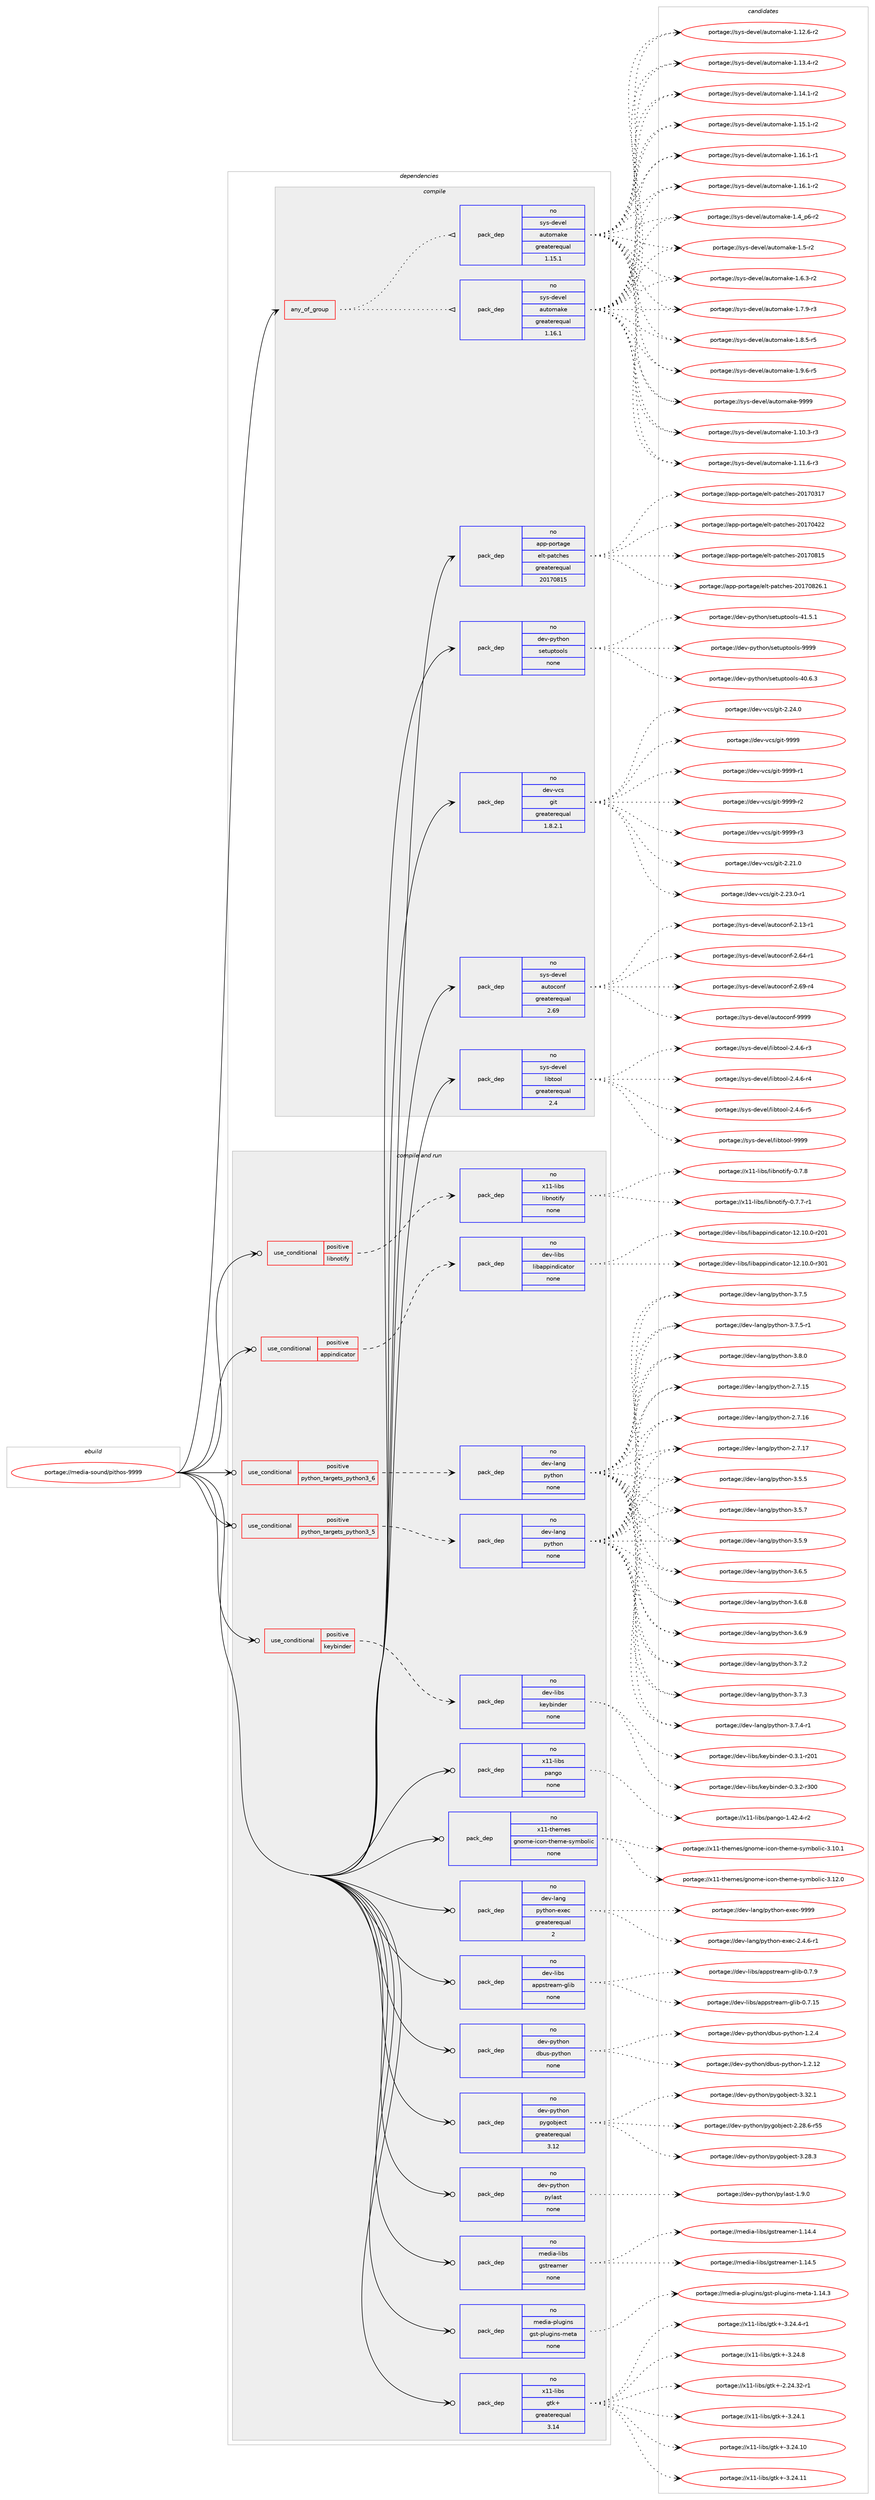 digraph prolog {

# *************
# Graph options
# *************

newrank=true;
concentrate=true;
compound=true;
graph [rankdir=LR,fontname=Helvetica,fontsize=10,ranksep=1.5];#, ranksep=2.5, nodesep=0.2];
edge  [arrowhead=vee];
node  [fontname=Helvetica,fontsize=10];

# **********
# The ebuild
# **********

subgraph cluster_leftcol {
color=gray;
rank=same;
label=<<i>ebuild</i>>;
id [label="portage://media-sound/pithos-9999", color=red, width=4, href="../media-sound/pithos-9999.svg"];
}

# ****************
# The dependencies
# ****************

subgraph cluster_midcol {
color=gray;
label=<<i>dependencies</i>>;
subgraph cluster_compile {
fillcolor="#eeeeee";
style=filled;
label=<<i>compile</i>>;
subgraph any5358 {
dependency334745 [label=<<TABLE BORDER="0" CELLBORDER="1" CELLSPACING="0" CELLPADDING="4"><TR><TD CELLPADDING="10">any_of_group</TD></TR></TABLE>>, shape=none, color=red];subgraph pack246089 {
dependency334746 [label=<<TABLE BORDER="0" CELLBORDER="1" CELLSPACING="0" CELLPADDING="4" WIDTH="220"><TR><TD ROWSPAN="6" CELLPADDING="30">pack_dep</TD></TR><TR><TD WIDTH="110">no</TD></TR><TR><TD>sys-devel</TD></TR><TR><TD>automake</TD></TR><TR><TD>greaterequal</TD></TR><TR><TD>1.16.1</TD></TR></TABLE>>, shape=none, color=blue];
}
dependency334745:e -> dependency334746:w [weight=20,style="dotted",arrowhead="oinv"];
subgraph pack246090 {
dependency334747 [label=<<TABLE BORDER="0" CELLBORDER="1" CELLSPACING="0" CELLPADDING="4" WIDTH="220"><TR><TD ROWSPAN="6" CELLPADDING="30">pack_dep</TD></TR><TR><TD WIDTH="110">no</TD></TR><TR><TD>sys-devel</TD></TR><TR><TD>automake</TD></TR><TR><TD>greaterequal</TD></TR><TR><TD>1.15.1</TD></TR></TABLE>>, shape=none, color=blue];
}
dependency334745:e -> dependency334747:w [weight=20,style="dotted",arrowhead="oinv"];
}
id:e -> dependency334745:w [weight=20,style="solid",arrowhead="vee"];
subgraph pack246091 {
dependency334748 [label=<<TABLE BORDER="0" CELLBORDER="1" CELLSPACING="0" CELLPADDING="4" WIDTH="220"><TR><TD ROWSPAN="6" CELLPADDING="30">pack_dep</TD></TR><TR><TD WIDTH="110">no</TD></TR><TR><TD>app-portage</TD></TR><TR><TD>elt-patches</TD></TR><TR><TD>greaterequal</TD></TR><TR><TD>20170815</TD></TR></TABLE>>, shape=none, color=blue];
}
id:e -> dependency334748:w [weight=20,style="solid",arrowhead="vee"];
subgraph pack246092 {
dependency334749 [label=<<TABLE BORDER="0" CELLBORDER="1" CELLSPACING="0" CELLPADDING="4" WIDTH="220"><TR><TD ROWSPAN="6" CELLPADDING="30">pack_dep</TD></TR><TR><TD WIDTH="110">no</TD></TR><TR><TD>dev-python</TD></TR><TR><TD>setuptools</TD></TR><TR><TD>none</TD></TR><TR><TD></TD></TR></TABLE>>, shape=none, color=blue];
}
id:e -> dependency334749:w [weight=20,style="solid",arrowhead="vee"];
subgraph pack246093 {
dependency334750 [label=<<TABLE BORDER="0" CELLBORDER="1" CELLSPACING="0" CELLPADDING="4" WIDTH="220"><TR><TD ROWSPAN="6" CELLPADDING="30">pack_dep</TD></TR><TR><TD WIDTH="110">no</TD></TR><TR><TD>dev-vcs</TD></TR><TR><TD>git</TD></TR><TR><TD>greaterequal</TD></TR><TR><TD>1.8.2.1</TD></TR></TABLE>>, shape=none, color=blue];
}
id:e -> dependency334750:w [weight=20,style="solid",arrowhead="vee"];
subgraph pack246094 {
dependency334751 [label=<<TABLE BORDER="0" CELLBORDER="1" CELLSPACING="0" CELLPADDING="4" WIDTH="220"><TR><TD ROWSPAN="6" CELLPADDING="30">pack_dep</TD></TR><TR><TD WIDTH="110">no</TD></TR><TR><TD>sys-devel</TD></TR><TR><TD>autoconf</TD></TR><TR><TD>greaterequal</TD></TR><TR><TD>2.69</TD></TR></TABLE>>, shape=none, color=blue];
}
id:e -> dependency334751:w [weight=20,style="solid",arrowhead="vee"];
subgraph pack246095 {
dependency334752 [label=<<TABLE BORDER="0" CELLBORDER="1" CELLSPACING="0" CELLPADDING="4" WIDTH="220"><TR><TD ROWSPAN="6" CELLPADDING="30">pack_dep</TD></TR><TR><TD WIDTH="110">no</TD></TR><TR><TD>sys-devel</TD></TR><TR><TD>libtool</TD></TR><TR><TD>greaterequal</TD></TR><TR><TD>2.4</TD></TR></TABLE>>, shape=none, color=blue];
}
id:e -> dependency334752:w [weight=20,style="solid",arrowhead="vee"];
}
subgraph cluster_compileandrun {
fillcolor="#eeeeee";
style=filled;
label=<<i>compile and run</i>>;
subgraph cond83153 {
dependency334753 [label=<<TABLE BORDER="0" CELLBORDER="1" CELLSPACING="0" CELLPADDING="4"><TR><TD ROWSPAN="3" CELLPADDING="10">use_conditional</TD></TR><TR><TD>positive</TD></TR><TR><TD>appindicator</TD></TR></TABLE>>, shape=none, color=red];
subgraph pack246096 {
dependency334754 [label=<<TABLE BORDER="0" CELLBORDER="1" CELLSPACING="0" CELLPADDING="4" WIDTH="220"><TR><TD ROWSPAN="6" CELLPADDING="30">pack_dep</TD></TR><TR><TD WIDTH="110">no</TD></TR><TR><TD>dev-libs</TD></TR><TR><TD>libappindicator</TD></TR><TR><TD>none</TD></TR><TR><TD></TD></TR></TABLE>>, shape=none, color=blue];
}
dependency334753:e -> dependency334754:w [weight=20,style="dashed",arrowhead="vee"];
}
id:e -> dependency334753:w [weight=20,style="solid",arrowhead="odotvee"];
subgraph cond83154 {
dependency334755 [label=<<TABLE BORDER="0" CELLBORDER="1" CELLSPACING="0" CELLPADDING="4"><TR><TD ROWSPAN="3" CELLPADDING="10">use_conditional</TD></TR><TR><TD>positive</TD></TR><TR><TD>keybinder</TD></TR></TABLE>>, shape=none, color=red];
subgraph pack246097 {
dependency334756 [label=<<TABLE BORDER="0" CELLBORDER="1" CELLSPACING="0" CELLPADDING="4" WIDTH="220"><TR><TD ROWSPAN="6" CELLPADDING="30">pack_dep</TD></TR><TR><TD WIDTH="110">no</TD></TR><TR><TD>dev-libs</TD></TR><TR><TD>keybinder</TD></TR><TR><TD>none</TD></TR><TR><TD></TD></TR></TABLE>>, shape=none, color=blue];
}
dependency334755:e -> dependency334756:w [weight=20,style="dashed",arrowhead="vee"];
}
id:e -> dependency334755:w [weight=20,style="solid",arrowhead="odotvee"];
subgraph cond83155 {
dependency334757 [label=<<TABLE BORDER="0" CELLBORDER="1" CELLSPACING="0" CELLPADDING="4"><TR><TD ROWSPAN="3" CELLPADDING="10">use_conditional</TD></TR><TR><TD>positive</TD></TR><TR><TD>libnotify</TD></TR></TABLE>>, shape=none, color=red];
subgraph pack246098 {
dependency334758 [label=<<TABLE BORDER="0" CELLBORDER="1" CELLSPACING="0" CELLPADDING="4" WIDTH="220"><TR><TD ROWSPAN="6" CELLPADDING="30">pack_dep</TD></TR><TR><TD WIDTH="110">no</TD></TR><TR><TD>x11-libs</TD></TR><TR><TD>libnotify</TD></TR><TR><TD>none</TD></TR><TR><TD></TD></TR></TABLE>>, shape=none, color=blue];
}
dependency334757:e -> dependency334758:w [weight=20,style="dashed",arrowhead="vee"];
}
id:e -> dependency334757:w [weight=20,style="solid",arrowhead="odotvee"];
subgraph cond83156 {
dependency334759 [label=<<TABLE BORDER="0" CELLBORDER="1" CELLSPACING="0" CELLPADDING="4"><TR><TD ROWSPAN="3" CELLPADDING="10">use_conditional</TD></TR><TR><TD>positive</TD></TR><TR><TD>python_targets_python3_5</TD></TR></TABLE>>, shape=none, color=red];
subgraph pack246099 {
dependency334760 [label=<<TABLE BORDER="0" CELLBORDER="1" CELLSPACING="0" CELLPADDING="4" WIDTH="220"><TR><TD ROWSPAN="6" CELLPADDING="30">pack_dep</TD></TR><TR><TD WIDTH="110">no</TD></TR><TR><TD>dev-lang</TD></TR><TR><TD>python</TD></TR><TR><TD>none</TD></TR><TR><TD></TD></TR></TABLE>>, shape=none, color=blue];
}
dependency334759:e -> dependency334760:w [weight=20,style="dashed",arrowhead="vee"];
}
id:e -> dependency334759:w [weight=20,style="solid",arrowhead="odotvee"];
subgraph cond83157 {
dependency334761 [label=<<TABLE BORDER="0" CELLBORDER="1" CELLSPACING="0" CELLPADDING="4"><TR><TD ROWSPAN="3" CELLPADDING="10">use_conditional</TD></TR><TR><TD>positive</TD></TR><TR><TD>python_targets_python3_6</TD></TR></TABLE>>, shape=none, color=red];
subgraph pack246100 {
dependency334762 [label=<<TABLE BORDER="0" CELLBORDER="1" CELLSPACING="0" CELLPADDING="4" WIDTH="220"><TR><TD ROWSPAN="6" CELLPADDING="30">pack_dep</TD></TR><TR><TD WIDTH="110">no</TD></TR><TR><TD>dev-lang</TD></TR><TR><TD>python</TD></TR><TR><TD>none</TD></TR><TR><TD></TD></TR></TABLE>>, shape=none, color=blue];
}
dependency334761:e -> dependency334762:w [weight=20,style="dashed",arrowhead="vee"];
}
id:e -> dependency334761:w [weight=20,style="solid",arrowhead="odotvee"];
subgraph pack246101 {
dependency334763 [label=<<TABLE BORDER="0" CELLBORDER="1" CELLSPACING="0" CELLPADDING="4" WIDTH="220"><TR><TD ROWSPAN="6" CELLPADDING="30">pack_dep</TD></TR><TR><TD WIDTH="110">no</TD></TR><TR><TD>dev-lang</TD></TR><TR><TD>python-exec</TD></TR><TR><TD>greaterequal</TD></TR><TR><TD>2</TD></TR></TABLE>>, shape=none, color=blue];
}
id:e -> dependency334763:w [weight=20,style="solid",arrowhead="odotvee"];
subgraph pack246102 {
dependency334764 [label=<<TABLE BORDER="0" CELLBORDER="1" CELLSPACING="0" CELLPADDING="4" WIDTH="220"><TR><TD ROWSPAN="6" CELLPADDING="30">pack_dep</TD></TR><TR><TD WIDTH="110">no</TD></TR><TR><TD>dev-libs</TD></TR><TR><TD>appstream-glib</TD></TR><TR><TD>none</TD></TR><TR><TD></TD></TR></TABLE>>, shape=none, color=blue];
}
id:e -> dependency334764:w [weight=20,style="solid",arrowhead="odotvee"];
subgraph pack246103 {
dependency334765 [label=<<TABLE BORDER="0" CELLBORDER="1" CELLSPACING="0" CELLPADDING="4" WIDTH="220"><TR><TD ROWSPAN="6" CELLPADDING="30">pack_dep</TD></TR><TR><TD WIDTH="110">no</TD></TR><TR><TD>dev-python</TD></TR><TR><TD>dbus-python</TD></TR><TR><TD>none</TD></TR><TR><TD></TD></TR></TABLE>>, shape=none, color=blue];
}
id:e -> dependency334765:w [weight=20,style="solid",arrowhead="odotvee"];
subgraph pack246104 {
dependency334766 [label=<<TABLE BORDER="0" CELLBORDER="1" CELLSPACING="0" CELLPADDING="4" WIDTH="220"><TR><TD ROWSPAN="6" CELLPADDING="30">pack_dep</TD></TR><TR><TD WIDTH="110">no</TD></TR><TR><TD>dev-python</TD></TR><TR><TD>pygobject</TD></TR><TR><TD>greaterequal</TD></TR><TR><TD>3.12</TD></TR></TABLE>>, shape=none, color=blue];
}
id:e -> dependency334766:w [weight=20,style="solid",arrowhead="odotvee"];
subgraph pack246105 {
dependency334767 [label=<<TABLE BORDER="0" CELLBORDER="1" CELLSPACING="0" CELLPADDING="4" WIDTH="220"><TR><TD ROWSPAN="6" CELLPADDING="30">pack_dep</TD></TR><TR><TD WIDTH="110">no</TD></TR><TR><TD>dev-python</TD></TR><TR><TD>pylast</TD></TR><TR><TD>none</TD></TR><TR><TD></TD></TR></TABLE>>, shape=none, color=blue];
}
id:e -> dependency334767:w [weight=20,style="solid",arrowhead="odotvee"];
subgraph pack246106 {
dependency334768 [label=<<TABLE BORDER="0" CELLBORDER="1" CELLSPACING="0" CELLPADDING="4" WIDTH="220"><TR><TD ROWSPAN="6" CELLPADDING="30">pack_dep</TD></TR><TR><TD WIDTH="110">no</TD></TR><TR><TD>media-libs</TD></TR><TR><TD>gstreamer</TD></TR><TR><TD>none</TD></TR><TR><TD></TD></TR></TABLE>>, shape=none, color=blue];
}
id:e -> dependency334768:w [weight=20,style="solid",arrowhead="odotvee"];
subgraph pack246107 {
dependency334769 [label=<<TABLE BORDER="0" CELLBORDER="1" CELLSPACING="0" CELLPADDING="4" WIDTH="220"><TR><TD ROWSPAN="6" CELLPADDING="30">pack_dep</TD></TR><TR><TD WIDTH="110">no</TD></TR><TR><TD>media-plugins</TD></TR><TR><TD>gst-plugins-meta</TD></TR><TR><TD>none</TD></TR><TR><TD></TD></TR></TABLE>>, shape=none, color=blue];
}
id:e -> dependency334769:w [weight=20,style="solid",arrowhead="odotvee"];
subgraph pack246108 {
dependency334770 [label=<<TABLE BORDER="0" CELLBORDER="1" CELLSPACING="0" CELLPADDING="4" WIDTH="220"><TR><TD ROWSPAN="6" CELLPADDING="30">pack_dep</TD></TR><TR><TD WIDTH="110">no</TD></TR><TR><TD>x11-libs</TD></TR><TR><TD>gtk+</TD></TR><TR><TD>greaterequal</TD></TR><TR><TD>3.14</TD></TR></TABLE>>, shape=none, color=blue];
}
id:e -> dependency334770:w [weight=20,style="solid",arrowhead="odotvee"];
subgraph pack246109 {
dependency334771 [label=<<TABLE BORDER="0" CELLBORDER="1" CELLSPACING="0" CELLPADDING="4" WIDTH="220"><TR><TD ROWSPAN="6" CELLPADDING="30">pack_dep</TD></TR><TR><TD WIDTH="110">no</TD></TR><TR><TD>x11-libs</TD></TR><TR><TD>pango</TD></TR><TR><TD>none</TD></TR><TR><TD></TD></TR></TABLE>>, shape=none, color=blue];
}
id:e -> dependency334771:w [weight=20,style="solid",arrowhead="odotvee"];
subgraph pack246110 {
dependency334772 [label=<<TABLE BORDER="0" CELLBORDER="1" CELLSPACING="0" CELLPADDING="4" WIDTH="220"><TR><TD ROWSPAN="6" CELLPADDING="30">pack_dep</TD></TR><TR><TD WIDTH="110">no</TD></TR><TR><TD>x11-themes</TD></TR><TR><TD>gnome-icon-theme-symbolic</TD></TR><TR><TD>none</TD></TR><TR><TD></TD></TR></TABLE>>, shape=none, color=blue];
}
id:e -> dependency334772:w [weight=20,style="solid",arrowhead="odotvee"];
}
subgraph cluster_run {
fillcolor="#eeeeee";
style=filled;
label=<<i>run</i>>;
}
}

# **************
# The candidates
# **************

subgraph cluster_choices {
rank=same;
color=gray;
label=<<i>candidates</i>>;

subgraph choice246089 {
color=black;
nodesep=1;
choiceportage11512111545100101118101108479711711611110997107101454946494846514511451 [label="portage://sys-devel/automake-1.10.3-r3", color=red, width=4,href="../sys-devel/automake-1.10.3-r3.svg"];
choiceportage11512111545100101118101108479711711611110997107101454946494946544511451 [label="portage://sys-devel/automake-1.11.6-r3", color=red, width=4,href="../sys-devel/automake-1.11.6-r3.svg"];
choiceportage11512111545100101118101108479711711611110997107101454946495046544511450 [label="portage://sys-devel/automake-1.12.6-r2", color=red, width=4,href="../sys-devel/automake-1.12.6-r2.svg"];
choiceportage11512111545100101118101108479711711611110997107101454946495146524511450 [label="portage://sys-devel/automake-1.13.4-r2", color=red, width=4,href="../sys-devel/automake-1.13.4-r2.svg"];
choiceportage11512111545100101118101108479711711611110997107101454946495246494511450 [label="portage://sys-devel/automake-1.14.1-r2", color=red, width=4,href="../sys-devel/automake-1.14.1-r2.svg"];
choiceportage11512111545100101118101108479711711611110997107101454946495346494511450 [label="portage://sys-devel/automake-1.15.1-r2", color=red, width=4,href="../sys-devel/automake-1.15.1-r2.svg"];
choiceportage11512111545100101118101108479711711611110997107101454946495446494511449 [label="portage://sys-devel/automake-1.16.1-r1", color=red, width=4,href="../sys-devel/automake-1.16.1-r1.svg"];
choiceportage11512111545100101118101108479711711611110997107101454946495446494511450 [label="portage://sys-devel/automake-1.16.1-r2", color=red, width=4,href="../sys-devel/automake-1.16.1-r2.svg"];
choiceportage115121115451001011181011084797117116111109971071014549465295112544511450 [label="portage://sys-devel/automake-1.4_p6-r2", color=red, width=4,href="../sys-devel/automake-1.4_p6-r2.svg"];
choiceportage11512111545100101118101108479711711611110997107101454946534511450 [label="portage://sys-devel/automake-1.5-r2", color=red, width=4,href="../sys-devel/automake-1.5-r2.svg"];
choiceportage115121115451001011181011084797117116111109971071014549465446514511450 [label="portage://sys-devel/automake-1.6.3-r2", color=red, width=4,href="../sys-devel/automake-1.6.3-r2.svg"];
choiceportage115121115451001011181011084797117116111109971071014549465546574511451 [label="portage://sys-devel/automake-1.7.9-r3", color=red, width=4,href="../sys-devel/automake-1.7.9-r3.svg"];
choiceportage115121115451001011181011084797117116111109971071014549465646534511453 [label="portage://sys-devel/automake-1.8.5-r5", color=red, width=4,href="../sys-devel/automake-1.8.5-r5.svg"];
choiceportage115121115451001011181011084797117116111109971071014549465746544511453 [label="portage://sys-devel/automake-1.9.6-r5", color=red, width=4,href="../sys-devel/automake-1.9.6-r5.svg"];
choiceportage115121115451001011181011084797117116111109971071014557575757 [label="portage://sys-devel/automake-9999", color=red, width=4,href="../sys-devel/automake-9999.svg"];
dependency334746:e -> choiceportage11512111545100101118101108479711711611110997107101454946494846514511451:w [style=dotted,weight="100"];
dependency334746:e -> choiceportage11512111545100101118101108479711711611110997107101454946494946544511451:w [style=dotted,weight="100"];
dependency334746:e -> choiceportage11512111545100101118101108479711711611110997107101454946495046544511450:w [style=dotted,weight="100"];
dependency334746:e -> choiceportage11512111545100101118101108479711711611110997107101454946495146524511450:w [style=dotted,weight="100"];
dependency334746:e -> choiceportage11512111545100101118101108479711711611110997107101454946495246494511450:w [style=dotted,weight="100"];
dependency334746:e -> choiceportage11512111545100101118101108479711711611110997107101454946495346494511450:w [style=dotted,weight="100"];
dependency334746:e -> choiceportage11512111545100101118101108479711711611110997107101454946495446494511449:w [style=dotted,weight="100"];
dependency334746:e -> choiceportage11512111545100101118101108479711711611110997107101454946495446494511450:w [style=dotted,weight="100"];
dependency334746:e -> choiceportage115121115451001011181011084797117116111109971071014549465295112544511450:w [style=dotted,weight="100"];
dependency334746:e -> choiceportage11512111545100101118101108479711711611110997107101454946534511450:w [style=dotted,weight="100"];
dependency334746:e -> choiceportage115121115451001011181011084797117116111109971071014549465446514511450:w [style=dotted,weight="100"];
dependency334746:e -> choiceportage115121115451001011181011084797117116111109971071014549465546574511451:w [style=dotted,weight="100"];
dependency334746:e -> choiceportage115121115451001011181011084797117116111109971071014549465646534511453:w [style=dotted,weight="100"];
dependency334746:e -> choiceportage115121115451001011181011084797117116111109971071014549465746544511453:w [style=dotted,weight="100"];
dependency334746:e -> choiceportage115121115451001011181011084797117116111109971071014557575757:w [style=dotted,weight="100"];
}
subgraph choice246090 {
color=black;
nodesep=1;
choiceportage11512111545100101118101108479711711611110997107101454946494846514511451 [label="portage://sys-devel/automake-1.10.3-r3", color=red, width=4,href="../sys-devel/automake-1.10.3-r3.svg"];
choiceportage11512111545100101118101108479711711611110997107101454946494946544511451 [label="portage://sys-devel/automake-1.11.6-r3", color=red, width=4,href="../sys-devel/automake-1.11.6-r3.svg"];
choiceportage11512111545100101118101108479711711611110997107101454946495046544511450 [label="portage://sys-devel/automake-1.12.6-r2", color=red, width=4,href="../sys-devel/automake-1.12.6-r2.svg"];
choiceportage11512111545100101118101108479711711611110997107101454946495146524511450 [label="portage://sys-devel/automake-1.13.4-r2", color=red, width=4,href="../sys-devel/automake-1.13.4-r2.svg"];
choiceportage11512111545100101118101108479711711611110997107101454946495246494511450 [label="portage://sys-devel/automake-1.14.1-r2", color=red, width=4,href="../sys-devel/automake-1.14.1-r2.svg"];
choiceportage11512111545100101118101108479711711611110997107101454946495346494511450 [label="portage://sys-devel/automake-1.15.1-r2", color=red, width=4,href="../sys-devel/automake-1.15.1-r2.svg"];
choiceportage11512111545100101118101108479711711611110997107101454946495446494511449 [label="portage://sys-devel/automake-1.16.1-r1", color=red, width=4,href="../sys-devel/automake-1.16.1-r1.svg"];
choiceportage11512111545100101118101108479711711611110997107101454946495446494511450 [label="portage://sys-devel/automake-1.16.1-r2", color=red, width=4,href="../sys-devel/automake-1.16.1-r2.svg"];
choiceportage115121115451001011181011084797117116111109971071014549465295112544511450 [label="portage://sys-devel/automake-1.4_p6-r2", color=red, width=4,href="../sys-devel/automake-1.4_p6-r2.svg"];
choiceportage11512111545100101118101108479711711611110997107101454946534511450 [label="portage://sys-devel/automake-1.5-r2", color=red, width=4,href="../sys-devel/automake-1.5-r2.svg"];
choiceportage115121115451001011181011084797117116111109971071014549465446514511450 [label="portage://sys-devel/automake-1.6.3-r2", color=red, width=4,href="../sys-devel/automake-1.6.3-r2.svg"];
choiceportage115121115451001011181011084797117116111109971071014549465546574511451 [label="portage://sys-devel/automake-1.7.9-r3", color=red, width=4,href="../sys-devel/automake-1.7.9-r3.svg"];
choiceportage115121115451001011181011084797117116111109971071014549465646534511453 [label="portage://sys-devel/automake-1.8.5-r5", color=red, width=4,href="../sys-devel/automake-1.8.5-r5.svg"];
choiceportage115121115451001011181011084797117116111109971071014549465746544511453 [label="portage://sys-devel/automake-1.9.6-r5", color=red, width=4,href="../sys-devel/automake-1.9.6-r5.svg"];
choiceportage115121115451001011181011084797117116111109971071014557575757 [label="portage://sys-devel/automake-9999", color=red, width=4,href="../sys-devel/automake-9999.svg"];
dependency334747:e -> choiceportage11512111545100101118101108479711711611110997107101454946494846514511451:w [style=dotted,weight="100"];
dependency334747:e -> choiceportage11512111545100101118101108479711711611110997107101454946494946544511451:w [style=dotted,weight="100"];
dependency334747:e -> choiceportage11512111545100101118101108479711711611110997107101454946495046544511450:w [style=dotted,weight="100"];
dependency334747:e -> choiceportage11512111545100101118101108479711711611110997107101454946495146524511450:w [style=dotted,weight="100"];
dependency334747:e -> choiceportage11512111545100101118101108479711711611110997107101454946495246494511450:w [style=dotted,weight="100"];
dependency334747:e -> choiceportage11512111545100101118101108479711711611110997107101454946495346494511450:w [style=dotted,weight="100"];
dependency334747:e -> choiceportage11512111545100101118101108479711711611110997107101454946495446494511449:w [style=dotted,weight="100"];
dependency334747:e -> choiceportage11512111545100101118101108479711711611110997107101454946495446494511450:w [style=dotted,weight="100"];
dependency334747:e -> choiceportage115121115451001011181011084797117116111109971071014549465295112544511450:w [style=dotted,weight="100"];
dependency334747:e -> choiceportage11512111545100101118101108479711711611110997107101454946534511450:w [style=dotted,weight="100"];
dependency334747:e -> choiceportage115121115451001011181011084797117116111109971071014549465446514511450:w [style=dotted,weight="100"];
dependency334747:e -> choiceportage115121115451001011181011084797117116111109971071014549465546574511451:w [style=dotted,weight="100"];
dependency334747:e -> choiceportage115121115451001011181011084797117116111109971071014549465646534511453:w [style=dotted,weight="100"];
dependency334747:e -> choiceportage115121115451001011181011084797117116111109971071014549465746544511453:w [style=dotted,weight="100"];
dependency334747:e -> choiceportage115121115451001011181011084797117116111109971071014557575757:w [style=dotted,weight="100"];
}
subgraph choice246091 {
color=black;
nodesep=1;
choiceportage97112112451121111141169710310147101108116451129711699104101115455048495548514955 [label="portage://app-portage/elt-patches-20170317", color=red, width=4,href="../app-portage/elt-patches-20170317.svg"];
choiceportage97112112451121111141169710310147101108116451129711699104101115455048495548525050 [label="portage://app-portage/elt-patches-20170422", color=red, width=4,href="../app-portage/elt-patches-20170422.svg"];
choiceportage97112112451121111141169710310147101108116451129711699104101115455048495548564953 [label="portage://app-portage/elt-patches-20170815", color=red, width=4,href="../app-portage/elt-patches-20170815.svg"];
choiceportage971121124511211111411697103101471011081164511297116991041011154550484955485650544649 [label="portage://app-portage/elt-patches-20170826.1", color=red, width=4,href="../app-portage/elt-patches-20170826.1.svg"];
dependency334748:e -> choiceportage97112112451121111141169710310147101108116451129711699104101115455048495548514955:w [style=dotted,weight="100"];
dependency334748:e -> choiceportage97112112451121111141169710310147101108116451129711699104101115455048495548525050:w [style=dotted,weight="100"];
dependency334748:e -> choiceportage97112112451121111141169710310147101108116451129711699104101115455048495548564953:w [style=dotted,weight="100"];
dependency334748:e -> choiceportage971121124511211111411697103101471011081164511297116991041011154550484955485650544649:w [style=dotted,weight="100"];
}
subgraph choice246092 {
color=black;
nodesep=1;
choiceportage100101118451121211161041111104711510111611711211611111110811545524846544651 [label="portage://dev-python/setuptools-40.6.3", color=red, width=4,href="../dev-python/setuptools-40.6.3.svg"];
choiceportage100101118451121211161041111104711510111611711211611111110811545524946534649 [label="portage://dev-python/setuptools-41.5.1", color=red, width=4,href="../dev-python/setuptools-41.5.1.svg"];
choiceportage10010111845112121116104111110471151011161171121161111111081154557575757 [label="portage://dev-python/setuptools-9999", color=red, width=4,href="../dev-python/setuptools-9999.svg"];
dependency334749:e -> choiceportage100101118451121211161041111104711510111611711211611111110811545524846544651:w [style=dotted,weight="100"];
dependency334749:e -> choiceportage100101118451121211161041111104711510111611711211611111110811545524946534649:w [style=dotted,weight="100"];
dependency334749:e -> choiceportage10010111845112121116104111110471151011161171121161111111081154557575757:w [style=dotted,weight="100"];
}
subgraph choice246093 {
color=black;
nodesep=1;
choiceportage10010111845118991154710310511645504650494648 [label="portage://dev-vcs/git-2.21.0", color=red, width=4,href="../dev-vcs/git-2.21.0.svg"];
choiceportage100101118451189911547103105116455046505146484511449 [label="portage://dev-vcs/git-2.23.0-r1", color=red, width=4,href="../dev-vcs/git-2.23.0-r1.svg"];
choiceportage10010111845118991154710310511645504650524648 [label="portage://dev-vcs/git-2.24.0", color=red, width=4,href="../dev-vcs/git-2.24.0.svg"];
choiceportage1001011184511899115471031051164557575757 [label="portage://dev-vcs/git-9999", color=red, width=4,href="../dev-vcs/git-9999.svg"];
choiceportage10010111845118991154710310511645575757574511449 [label="portage://dev-vcs/git-9999-r1", color=red, width=4,href="../dev-vcs/git-9999-r1.svg"];
choiceportage10010111845118991154710310511645575757574511450 [label="portage://dev-vcs/git-9999-r2", color=red, width=4,href="../dev-vcs/git-9999-r2.svg"];
choiceportage10010111845118991154710310511645575757574511451 [label="portage://dev-vcs/git-9999-r3", color=red, width=4,href="../dev-vcs/git-9999-r3.svg"];
dependency334750:e -> choiceportage10010111845118991154710310511645504650494648:w [style=dotted,weight="100"];
dependency334750:e -> choiceportage100101118451189911547103105116455046505146484511449:w [style=dotted,weight="100"];
dependency334750:e -> choiceportage10010111845118991154710310511645504650524648:w [style=dotted,weight="100"];
dependency334750:e -> choiceportage1001011184511899115471031051164557575757:w [style=dotted,weight="100"];
dependency334750:e -> choiceportage10010111845118991154710310511645575757574511449:w [style=dotted,weight="100"];
dependency334750:e -> choiceportage10010111845118991154710310511645575757574511450:w [style=dotted,weight="100"];
dependency334750:e -> choiceportage10010111845118991154710310511645575757574511451:w [style=dotted,weight="100"];
}
subgraph choice246094 {
color=black;
nodesep=1;
choiceportage1151211154510010111810110847971171161119911111010245504649514511449 [label="portage://sys-devel/autoconf-2.13-r1", color=red, width=4,href="../sys-devel/autoconf-2.13-r1.svg"];
choiceportage1151211154510010111810110847971171161119911111010245504654524511449 [label="portage://sys-devel/autoconf-2.64-r1", color=red, width=4,href="../sys-devel/autoconf-2.64-r1.svg"];
choiceportage1151211154510010111810110847971171161119911111010245504654574511452 [label="portage://sys-devel/autoconf-2.69-r4", color=red, width=4,href="../sys-devel/autoconf-2.69-r4.svg"];
choiceportage115121115451001011181011084797117116111991111101024557575757 [label="portage://sys-devel/autoconf-9999", color=red, width=4,href="../sys-devel/autoconf-9999.svg"];
dependency334751:e -> choiceportage1151211154510010111810110847971171161119911111010245504649514511449:w [style=dotted,weight="100"];
dependency334751:e -> choiceportage1151211154510010111810110847971171161119911111010245504654524511449:w [style=dotted,weight="100"];
dependency334751:e -> choiceportage1151211154510010111810110847971171161119911111010245504654574511452:w [style=dotted,weight="100"];
dependency334751:e -> choiceportage115121115451001011181011084797117116111991111101024557575757:w [style=dotted,weight="100"];
}
subgraph choice246095 {
color=black;
nodesep=1;
choiceportage1151211154510010111810110847108105981161111111084550465246544511451 [label="portage://sys-devel/libtool-2.4.6-r3", color=red, width=4,href="../sys-devel/libtool-2.4.6-r3.svg"];
choiceportage1151211154510010111810110847108105981161111111084550465246544511452 [label="portage://sys-devel/libtool-2.4.6-r4", color=red, width=4,href="../sys-devel/libtool-2.4.6-r4.svg"];
choiceportage1151211154510010111810110847108105981161111111084550465246544511453 [label="portage://sys-devel/libtool-2.4.6-r5", color=red, width=4,href="../sys-devel/libtool-2.4.6-r5.svg"];
choiceportage1151211154510010111810110847108105981161111111084557575757 [label="portage://sys-devel/libtool-9999", color=red, width=4,href="../sys-devel/libtool-9999.svg"];
dependency334752:e -> choiceportage1151211154510010111810110847108105981161111111084550465246544511451:w [style=dotted,weight="100"];
dependency334752:e -> choiceportage1151211154510010111810110847108105981161111111084550465246544511452:w [style=dotted,weight="100"];
dependency334752:e -> choiceportage1151211154510010111810110847108105981161111111084550465246544511453:w [style=dotted,weight="100"];
dependency334752:e -> choiceportage1151211154510010111810110847108105981161111111084557575757:w [style=dotted,weight="100"];
}
subgraph choice246096 {
color=black;
nodesep=1;
choiceportage10010111845108105981154710810598971121121051101001059997116111114454950464948464845114504849 [label="portage://dev-libs/libappindicator-12.10.0-r201", color=red, width=4,href="../dev-libs/libappindicator-12.10.0-r201.svg"];
choiceportage10010111845108105981154710810598971121121051101001059997116111114454950464948464845114514849 [label="portage://dev-libs/libappindicator-12.10.0-r301", color=red, width=4,href="../dev-libs/libappindicator-12.10.0-r301.svg"];
dependency334754:e -> choiceportage10010111845108105981154710810598971121121051101001059997116111114454950464948464845114504849:w [style=dotted,weight="100"];
dependency334754:e -> choiceportage10010111845108105981154710810598971121121051101001059997116111114454950464948464845114514849:w [style=dotted,weight="100"];
}
subgraph choice246097 {
color=black;
nodesep=1;
choiceportage1001011184510810598115471071011219810511010010111445484651464945114504849 [label="portage://dev-libs/keybinder-0.3.1-r201", color=red, width=4,href="../dev-libs/keybinder-0.3.1-r201.svg"];
choiceportage1001011184510810598115471071011219810511010010111445484651465045114514848 [label="portage://dev-libs/keybinder-0.3.2-r300", color=red, width=4,href="../dev-libs/keybinder-0.3.2-r300.svg"];
dependency334756:e -> choiceportage1001011184510810598115471071011219810511010010111445484651464945114504849:w [style=dotted,weight="100"];
dependency334756:e -> choiceportage1001011184510810598115471071011219810511010010111445484651465045114514848:w [style=dotted,weight="100"];
}
subgraph choice246098 {
color=black;
nodesep=1;
choiceportage1204949451081059811547108105981101111161051021214548465546554511449 [label="portage://x11-libs/libnotify-0.7.7-r1", color=red, width=4,href="../x11-libs/libnotify-0.7.7-r1.svg"];
choiceportage120494945108105981154710810598110111116105102121454846554656 [label="portage://x11-libs/libnotify-0.7.8", color=red, width=4,href="../x11-libs/libnotify-0.7.8.svg"];
dependency334758:e -> choiceportage1204949451081059811547108105981101111161051021214548465546554511449:w [style=dotted,weight="100"];
dependency334758:e -> choiceportage120494945108105981154710810598110111116105102121454846554656:w [style=dotted,weight="100"];
}
subgraph choice246099 {
color=black;
nodesep=1;
choiceportage10010111845108971101034711212111610411111045504655464953 [label="portage://dev-lang/python-2.7.15", color=red, width=4,href="../dev-lang/python-2.7.15.svg"];
choiceportage10010111845108971101034711212111610411111045504655464954 [label="portage://dev-lang/python-2.7.16", color=red, width=4,href="../dev-lang/python-2.7.16.svg"];
choiceportage10010111845108971101034711212111610411111045504655464955 [label="portage://dev-lang/python-2.7.17", color=red, width=4,href="../dev-lang/python-2.7.17.svg"];
choiceportage100101118451089711010347112121116104111110455146534653 [label="portage://dev-lang/python-3.5.5", color=red, width=4,href="../dev-lang/python-3.5.5.svg"];
choiceportage100101118451089711010347112121116104111110455146534655 [label="portage://dev-lang/python-3.5.7", color=red, width=4,href="../dev-lang/python-3.5.7.svg"];
choiceportage100101118451089711010347112121116104111110455146534657 [label="portage://dev-lang/python-3.5.9", color=red, width=4,href="../dev-lang/python-3.5.9.svg"];
choiceportage100101118451089711010347112121116104111110455146544653 [label="portage://dev-lang/python-3.6.5", color=red, width=4,href="../dev-lang/python-3.6.5.svg"];
choiceportage100101118451089711010347112121116104111110455146544656 [label="portage://dev-lang/python-3.6.8", color=red, width=4,href="../dev-lang/python-3.6.8.svg"];
choiceportage100101118451089711010347112121116104111110455146544657 [label="portage://dev-lang/python-3.6.9", color=red, width=4,href="../dev-lang/python-3.6.9.svg"];
choiceportage100101118451089711010347112121116104111110455146554650 [label="portage://dev-lang/python-3.7.2", color=red, width=4,href="../dev-lang/python-3.7.2.svg"];
choiceportage100101118451089711010347112121116104111110455146554651 [label="portage://dev-lang/python-3.7.3", color=red, width=4,href="../dev-lang/python-3.7.3.svg"];
choiceportage1001011184510897110103471121211161041111104551465546524511449 [label="portage://dev-lang/python-3.7.4-r1", color=red, width=4,href="../dev-lang/python-3.7.4-r1.svg"];
choiceportage100101118451089711010347112121116104111110455146554653 [label="portage://dev-lang/python-3.7.5", color=red, width=4,href="../dev-lang/python-3.7.5.svg"];
choiceportage1001011184510897110103471121211161041111104551465546534511449 [label="portage://dev-lang/python-3.7.5-r1", color=red, width=4,href="../dev-lang/python-3.7.5-r1.svg"];
choiceportage100101118451089711010347112121116104111110455146564648 [label="portage://dev-lang/python-3.8.0", color=red, width=4,href="../dev-lang/python-3.8.0.svg"];
dependency334760:e -> choiceportage10010111845108971101034711212111610411111045504655464953:w [style=dotted,weight="100"];
dependency334760:e -> choiceportage10010111845108971101034711212111610411111045504655464954:w [style=dotted,weight="100"];
dependency334760:e -> choiceportage10010111845108971101034711212111610411111045504655464955:w [style=dotted,weight="100"];
dependency334760:e -> choiceportage100101118451089711010347112121116104111110455146534653:w [style=dotted,weight="100"];
dependency334760:e -> choiceportage100101118451089711010347112121116104111110455146534655:w [style=dotted,weight="100"];
dependency334760:e -> choiceportage100101118451089711010347112121116104111110455146534657:w [style=dotted,weight="100"];
dependency334760:e -> choiceportage100101118451089711010347112121116104111110455146544653:w [style=dotted,weight="100"];
dependency334760:e -> choiceportage100101118451089711010347112121116104111110455146544656:w [style=dotted,weight="100"];
dependency334760:e -> choiceportage100101118451089711010347112121116104111110455146544657:w [style=dotted,weight="100"];
dependency334760:e -> choiceportage100101118451089711010347112121116104111110455146554650:w [style=dotted,weight="100"];
dependency334760:e -> choiceportage100101118451089711010347112121116104111110455146554651:w [style=dotted,weight="100"];
dependency334760:e -> choiceportage1001011184510897110103471121211161041111104551465546524511449:w [style=dotted,weight="100"];
dependency334760:e -> choiceportage100101118451089711010347112121116104111110455146554653:w [style=dotted,weight="100"];
dependency334760:e -> choiceportage1001011184510897110103471121211161041111104551465546534511449:w [style=dotted,weight="100"];
dependency334760:e -> choiceportage100101118451089711010347112121116104111110455146564648:w [style=dotted,weight="100"];
}
subgraph choice246100 {
color=black;
nodesep=1;
choiceportage10010111845108971101034711212111610411111045504655464953 [label="portage://dev-lang/python-2.7.15", color=red, width=4,href="../dev-lang/python-2.7.15.svg"];
choiceportage10010111845108971101034711212111610411111045504655464954 [label="portage://dev-lang/python-2.7.16", color=red, width=4,href="../dev-lang/python-2.7.16.svg"];
choiceportage10010111845108971101034711212111610411111045504655464955 [label="portage://dev-lang/python-2.7.17", color=red, width=4,href="../dev-lang/python-2.7.17.svg"];
choiceportage100101118451089711010347112121116104111110455146534653 [label="portage://dev-lang/python-3.5.5", color=red, width=4,href="../dev-lang/python-3.5.5.svg"];
choiceportage100101118451089711010347112121116104111110455146534655 [label="portage://dev-lang/python-3.5.7", color=red, width=4,href="../dev-lang/python-3.5.7.svg"];
choiceportage100101118451089711010347112121116104111110455146534657 [label="portage://dev-lang/python-3.5.9", color=red, width=4,href="../dev-lang/python-3.5.9.svg"];
choiceportage100101118451089711010347112121116104111110455146544653 [label="portage://dev-lang/python-3.6.5", color=red, width=4,href="../dev-lang/python-3.6.5.svg"];
choiceportage100101118451089711010347112121116104111110455146544656 [label="portage://dev-lang/python-3.6.8", color=red, width=4,href="../dev-lang/python-3.6.8.svg"];
choiceportage100101118451089711010347112121116104111110455146544657 [label="portage://dev-lang/python-3.6.9", color=red, width=4,href="../dev-lang/python-3.6.9.svg"];
choiceportage100101118451089711010347112121116104111110455146554650 [label="portage://dev-lang/python-3.7.2", color=red, width=4,href="../dev-lang/python-3.7.2.svg"];
choiceportage100101118451089711010347112121116104111110455146554651 [label="portage://dev-lang/python-3.7.3", color=red, width=4,href="../dev-lang/python-3.7.3.svg"];
choiceportage1001011184510897110103471121211161041111104551465546524511449 [label="portage://dev-lang/python-3.7.4-r1", color=red, width=4,href="../dev-lang/python-3.7.4-r1.svg"];
choiceportage100101118451089711010347112121116104111110455146554653 [label="portage://dev-lang/python-3.7.5", color=red, width=4,href="../dev-lang/python-3.7.5.svg"];
choiceportage1001011184510897110103471121211161041111104551465546534511449 [label="portage://dev-lang/python-3.7.5-r1", color=red, width=4,href="../dev-lang/python-3.7.5-r1.svg"];
choiceportage100101118451089711010347112121116104111110455146564648 [label="portage://dev-lang/python-3.8.0", color=red, width=4,href="../dev-lang/python-3.8.0.svg"];
dependency334762:e -> choiceportage10010111845108971101034711212111610411111045504655464953:w [style=dotted,weight="100"];
dependency334762:e -> choiceportage10010111845108971101034711212111610411111045504655464954:w [style=dotted,weight="100"];
dependency334762:e -> choiceportage10010111845108971101034711212111610411111045504655464955:w [style=dotted,weight="100"];
dependency334762:e -> choiceportage100101118451089711010347112121116104111110455146534653:w [style=dotted,weight="100"];
dependency334762:e -> choiceportage100101118451089711010347112121116104111110455146534655:w [style=dotted,weight="100"];
dependency334762:e -> choiceportage100101118451089711010347112121116104111110455146534657:w [style=dotted,weight="100"];
dependency334762:e -> choiceportage100101118451089711010347112121116104111110455146544653:w [style=dotted,weight="100"];
dependency334762:e -> choiceportage100101118451089711010347112121116104111110455146544656:w [style=dotted,weight="100"];
dependency334762:e -> choiceportage100101118451089711010347112121116104111110455146544657:w [style=dotted,weight="100"];
dependency334762:e -> choiceportage100101118451089711010347112121116104111110455146554650:w [style=dotted,weight="100"];
dependency334762:e -> choiceportage100101118451089711010347112121116104111110455146554651:w [style=dotted,weight="100"];
dependency334762:e -> choiceportage1001011184510897110103471121211161041111104551465546524511449:w [style=dotted,weight="100"];
dependency334762:e -> choiceportage100101118451089711010347112121116104111110455146554653:w [style=dotted,weight="100"];
dependency334762:e -> choiceportage1001011184510897110103471121211161041111104551465546534511449:w [style=dotted,weight="100"];
dependency334762:e -> choiceportage100101118451089711010347112121116104111110455146564648:w [style=dotted,weight="100"];
}
subgraph choice246101 {
color=black;
nodesep=1;
choiceportage10010111845108971101034711212111610411111045101120101994550465246544511449 [label="portage://dev-lang/python-exec-2.4.6-r1", color=red, width=4,href="../dev-lang/python-exec-2.4.6-r1.svg"];
choiceportage10010111845108971101034711212111610411111045101120101994557575757 [label="portage://dev-lang/python-exec-9999", color=red, width=4,href="../dev-lang/python-exec-9999.svg"];
dependency334763:e -> choiceportage10010111845108971101034711212111610411111045101120101994550465246544511449:w [style=dotted,weight="100"];
dependency334763:e -> choiceportage10010111845108971101034711212111610411111045101120101994557575757:w [style=dotted,weight="100"];
}
subgraph choice246102 {
color=black;
nodesep=1;
choiceportage1001011184510810598115479711211211511611410197109451031081059845484655464953 [label="portage://dev-libs/appstream-glib-0.7.15", color=red, width=4,href="../dev-libs/appstream-glib-0.7.15.svg"];
choiceportage10010111845108105981154797112112115116114101971094510310810598454846554657 [label="portage://dev-libs/appstream-glib-0.7.9", color=red, width=4,href="../dev-libs/appstream-glib-0.7.9.svg"];
dependency334764:e -> choiceportage1001011184510810598115479711211211511611410197109451031081059845484655464953:w [style=dotted,weight="100"];
dependency334764:e -> choiceportage10010111845108105981154797112112115116114101971094510310810598454846554657:w [style=dotted,weight="100"];
}
subgraph choice246103 {
color=black;
nodesep=1;
choiceportage1001011184511212111610411111047100981171154511212111610411111045494650464950 [label="portage://dev-python/dbus-python-1.2.12", color=red, width=4,href="../dev-python/dbus-python-1.2.12.svg"];
choiceportage10010111845112121116104111110471009811711545112121116104111110454946504652 [label="portage://dev-python/dbus-python-1.2.4", color=red, width=4,href="../dev-python/dbus-python-1.2.4.svg"];
dependency334765:e -> choiceportage1001011184511212111610411111047100981171154511212111610411111045494650464950:w [style=dotted,weight="100"];
dependency334765:e -> choiceportage10010111845112121116104111110471009811711545112121116104111110454946504652:w [style=dotted,weight="100"];
}
subgraph choice246104 {
color=black;
nodesep=1;
choiceportage1001011184511212111610411111047112121103111981061019911645504650564654451145353 [label="portage://dev-python/pygobject-2.28.6-r55", color=red, width=4,href="../dev-python/pygobject-2.28.6-r55.svg"];
choiceportage1001011184511212111610411111047112121103111981061019911645514650564651 [label="portage://dev-python/pygobject-3.28.3", color=red, width=4,href="../dev-python/pygobject-3.28.3.svg"];
choiceportage1001011184511212111610411111047112121103111981061019911645514651504649 [label="portage://dev-python/pygobject-3.32.1", color=red, width=4,href="../dev-python/pygobject-3.32.1.svg"];
dependency334766:e -> choiceportage1001011184511212111610411111047112121103111981061019911645504650564654451145353:w [style=dotted,weight="100"];
dependency334766:e -> choiceportage1001011184511212111610411111047112121103111981061019911645514650564651:w [style=dotted,weight="100"];
dependency334766:e -> choiceportage1001011184511212111610411111047112121103111981061019911645514651504649:w [style=dotted,weight="100"];
}
subgraph choice246105 {
color=black;
nodesep=1;
choiceportage100101118451121211161041111104711212110897115116454946574648 [label="portage://dev-python/pylast-1.9.0", color=red, width=4,href="../dev-python/pylast-1.9.0.svg"];
dependency334767:e -> choiceportage100101118451121211161041111104711212110897115116454946574648:w [style=dotted,weight="100"];
}
subgraph choice246106 {
color=black;
nodesep=1;
choiceportage109101100105974510810598115471031151161141019710910111445494649524652 [label="portage://media-libs/gstreamer-1.14.4", color=red, width=4,href="../media-libs/gstreamer-1.14.4.svg"];
choiceportage109101100105974510810598115471031151161141019710910111445494649524653 [label="portage://media-libs/gstreamer-1.14.5", color=red, width=4,href="../media-libs/gstreamer-1.14.5.svg"];
dependency334768:e -> choiceportage109101100105974510810598115471031151161141019710910111445494649524652:w [style=dotted,weight="100"];
dependency334768:e -> choiceportage109101100105974510810598115471031151161141019710910111445494649524653:w [style=dotted,weight="100"];
}
subgraph choice246107 {
color=black;
nodesep=1;
choiceportage10910110010597451121081171031051101154710311511645112108117103105110115451091011169745494649524651 [label="portage://media-plugins/gst-plugins-meta-1.14.3", color=red, width=4,href="../media-plugins/gst-plugins-meta-1.14.3.svg"];
dependency334769:e -> choiceportage10910110010597451121081171031051101154710311511645112108117103105110115451091011169745494649524651:w [style=dotted,weight="100"];
}
subgraph choice246108 {
color=black;
nodesep=1;
choiceportage12049494510810598115471031161074345504650524651504511449 [label="portage://x11-libs/gtk+-2.24.32-r1", color=red, width=4,href="../x11-libs/gtk+-2.24.32-r1.svg"];
choiceportage12049494510810598115471031161074345514650524649 [label="portage://x11-libs/gtk+-3.24.1", color=red, width=4,href="../x11-libs/gtk+-3.24.1.svg"];
choiceportage1204949451081059811547103116107434551465052464948 [label="portage://x11-libs/gtk+-3.24.10", color=red, width=4,href="../x11-libs/gtk+-3.24.10.svg"];
choiceportage1204949451081059811547103116107434551465052464949 [label="portage://x11-libs/gtk+-3.24.11", color=red, width=4,href="../x11-libs/gtk+-3.24.11.svg"];
choiceportage120494945108105981154710311610743455146505246524511449 [label="portage://x11-libs/gtk+-3.24.4-r1", color=red, width=4,href="../x11-libs/gtk+-3.24.4-r1.svg"];
choiceportage12049494510810598115471031161074345514650524656 [label="portage://x11-libs/gtk+-3.24.8", color=red, width=4,href="../x11-libs/gtk+-3.24.8.svg"];
dependency334770:e -> choiceportage12049494510810598115471031161074345504650524651504511449:w [style=dotted,weight="100"];
dependency334770:e -> choiceportage12049494510810598115471031161074345514650524649:w [style=dotted,weight="100"];
dependency334770:e -> choiceportage1204949451081059811547103116107434551465052464948:w [style=dotted,weight="100"];
dependency334770:e -> choiceportage1204949451081059811547103116107434551465052464949:w [style=dotted,weight="100"];
dependency334770:e -> choiceportage120494945108105981154710311610743455146505246524511449:w [style=dotted,weight="100"];
dependency334770:e -> choiceportage12049494510810598115471031161074345514650524656:w [style=dotted,weight="100"];
}
subgraph choice246109 {
color=black;
nodesep=1;
choiceportage120494945108105981154711297110103111454946525046524511450 [label="portage://x11-libs/pango-1.42.4-r2", color=red, width=4,href="../x11-libs/pango-1.42.4-r2.svg"];
dependency334771:e -> choiceportage120494945108105981154711297110103111454946525046524511450:w [style=dotted,weight="100"];
}
subgraph choice246110 {
color=black;
nodesep=1;
choiceportage1204949451161041011091011154710311011110910145105991111104511610410110910145115121109981111081059945514649484649 [label="portage://x11-themes/gnome-icon-theme-symbolic-3.10.1", color=red, width=4,href="../x11-themes/gnome-icon-theme-symbolic-3.10.1.svg"];
choiceportage1204949451161041011091011154710311011110910145105991111104511610410110910145115121109981111081059945514649504648 [label="portage://x11-themes/gnome-icon-theme-symbolic-3.12.0", color=red, width=4,href="../x11-themes/gnome-icon-theme-symbolic-3.12.0.svg"];
dependency334772:e -> choiceportage1204949451161041011091011154710311011110910145105991111104511610410110910145115121109981111081059945514649484649:w [style=dotted,weight="100"];
dependency334772:e -> choiceportage1204949451161041011091011154710311011110910145105991111104511610410110910145115121109981111081059945514649504648:w [style=dotted,weight="100"];
}
}

}
